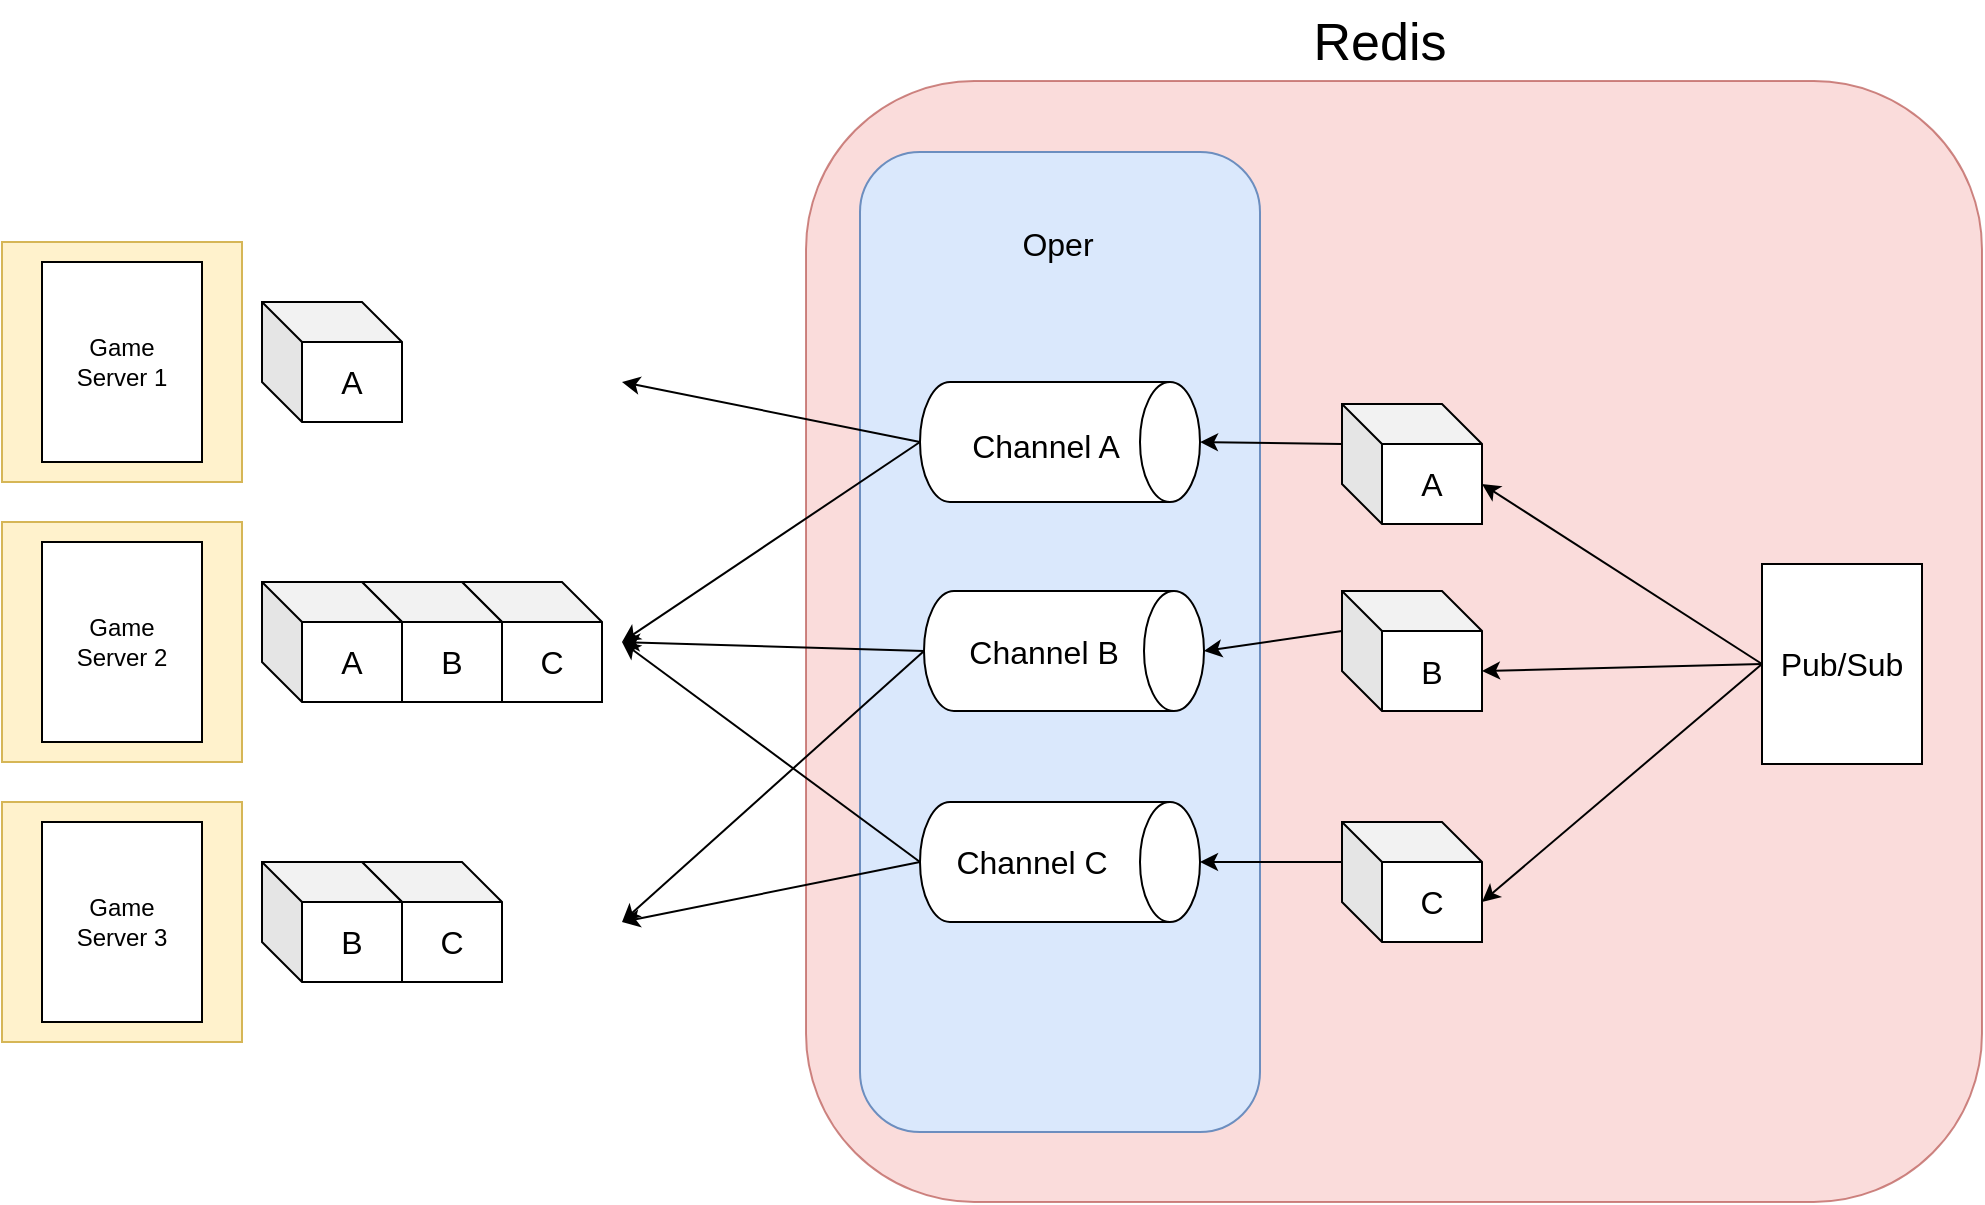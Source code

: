 <mxfile version="20.2.2" type="device"><diagram id="k6OSplsEpiYrptzm5Opl" name="페이지-1"><mxGraphModel dx="2889" dy="1154" grid="1" gridSize="10" guides="1" tooltips="1" connect="1" arrows="1" fold="1" page="1" pageScale="1" pageWidth="827" pageHeight="1169" math="0" shadow="0"><root><mxCell id="0"/><mxCell id="1" parent="0"/><mxCell id="AlSsWbROxCcFhmbxuwxT-53" value="" style="rounded=1;whiteSpace=wrap;html=1;fillColor=#f8cecc;strokeColor=#b85450;opacity=70;" vertex="1" parent="1"><mxGeometry x="292" y="239.5" width="588" height="560.5" as="geometry"/></mxCell><mxCell id="AlSsWbROxCcFhmbxuwxT-40" value="" style="rounded=0;whiteSpace=wrap;html=1;fontSize=16;fillColor=#fff2cc;strokeColor=#d6b656;" vertex="1" parent="1"><mxGeometry x="-110" y="320" width="120" height="120" as="geometry"/></mxCell><mxCell id="AlSsWbROxCcFhmbxuwxT-35" value="" style="rounded=0;whiteSpace=wrap;html=1;fontSize=16;fillColor=#fff2cc;strokeColor=#d6b656;" vertex="1" parent="1"><mxGeometry x="-110" y="460" width="120" height="120" as="geometry"/></mxCell><mxCell id="AlSsWbROxCcFhmbxuwxT-2" value="" style="rounded=0;whiteSpace=wrap;html=1;fontSize=16;fillColor=#fff2cc;strokeColor=#d6b656;" vertex="1" parent="1"><mxGeometry x="-110" y="600" width="120" height="120" as="geometry"/></mxCell><mxCell id="AlSsWbROxCcFhmbxuwxT-5" value="" style="rounded=1;whiteSpace=wrap;html=1;fillColor=#dae8fc;strokeColor=#6c8ebf;" vertex="1" parent="1"><mxGeometry x="319" y="275" width="200" height="490" as="geometry"/></mxCell><mxCell id="AlSsWbROxCcFhmbxuwxT-6" value="Oper" style="text;html=1;strokeColor=none;fillColor=none;align=center;verticalAlign=middle;whiteSpace=wrap;rounded=0;fontSize=16;" vertex="1" parent="AlSsWbROxCcFhmbxuwxT-5"><mxGeometry x="-1" width="200" height="91.875" as="geometry"/></mxCell><mxCell id="AlSsWbROxCcFhmbxuwxT-10" value="" style="shape=cylinder3;whiteSpace=wrap;html=1;boundedLbl=1;backgroundOutline=1;size=15;rotation=90;" vertex="1" parent="AlSsWbROxCcFhmbxuwxT-5"><mxGeometry x="70" y="285" width="60" height="140" as="geometry"/></mxCell><mxCell id="AlSsWbROxCcFhmbxuwxT-38" value="&lt;font style=&quot;font-size: 16px;&quot;&gt;Channel C&lt;/font&gt;" style="text;html=1;strokeColor=none;fillColor=none;align=center;verticalAlign=middle;whiteSpace=wrap;rounded=0;" vertex="1" parent="AlSsWbROxCcFhmbxuwxT-10"><mxGeometry x="-24" y="55" width="80" height="30" as="geometry"/></mxCell><mxCell id="AlSsWbROxCcFhmbxuwxT-37" value="" style="group" vertex="1" connectable="0" parent="AlSsWbROxCcFhmbxuwxT-5"><mxGeometry x="30" y="115" width="140" height="60" as="geometry"/></mxCell><mxCell id="AlSsWbROxCcFhmbxuwxT-11" value="" style="shape=cylinder3;whiteSpace=wrap;html=1;boundedLbl=1;backgroundOutline=1;size=15;rotation=90;" vertex="1" parent="AlSsWbROxCcFhmbxuwxT-37"><mxGeometry x="40" y="-40" width="60" height="140" as="geometry"/></mxCell><mxCell id="AlSsWbROxCcFhmbxuwxT-12" value="&lt;font style=&quot;font-size: 16px;&quot;&gt;Channel A&lt;/font&gt;" style="text;html=1;strokeColor=none;fillColor=none;align=center;verticalAlign=middle;whiteSpace=wrap;rounded=0;" vertex="1" parent="AlSsWbROxCcFhmbxuwxT-37"><mxGeometry x="23" y="16.5" width="80" height="30" as="geometry"/></mxCell><mxCell id="AlSsWbROxCcFhmbxuwxT-7" value="" style="rounded=0;whiteSpace=wrap;html=1;" vertex="1" parent="1"><mxGeometry x="770" y="481" width="80" height="100" as="geometry"/></mxCell><mxCell id="AlSsWbROxCcFhmbxuwxT-13" value="Game&lt;br&gt;Server 1" style="rounded=0;whiteSpace=wrap;html=1;" vertex="1" parent="1"><mxGeometry x="-90" y="330" width="80" height="100" as="geometry"/></mxCell><mxCell id="AlSsWbROxCcFhmbxuwxT-14" value="Game&lt;br&gt;Server 3" style="rounded=0;whiteSpace=wrap;html=1;" vertex="1" parent="1"><mxGeometry x="-90" y="610" width="80" height="100" as="geometry"/></mxCell><mxCell id="AlSsWbROxCcFhmbxuwxT-15" value="Game&lt;br&gt;Server 2" style="rounded=0;whiteSpace=wrap;html=1;" vertex="1" parent="1"><mxGeometry x="-90" y="470" width="80" height="100" as="geometry"/></mxCell><mxCell id="AlSsWbROxCcFhmbxuwxT-16" value="" style="endArrow=classic;html=1;rounded=0;fontSize=16;exitX=0.5;exitY=1;exitDx=0;exitDy=0;exitPerimeter=0;" edge="1" parent="1" source="AlSsWbROxCcFhmbxuwxT-11"><mxGeometry width="50" height="50" relative="1" as="geometry"><mxPoint x="390" y="600" as="sourcePoint"/><mxPoint x="200" y="520" as="targetPoint"/></mxGeometry></mxCell><mxCell id="AlSsWbROxCcFhmbxuwxT-17" value="" style="endArrow=classic;html=1;rounded=0;fontSize=16;exitX=0.5;exitY=1;exitDx=0;exitDy=0;exitPerimeter=0;" edge="1" parent="1" source="AlSsWbROxCcFhmbxuwxT-9"><mxGeometry width="50" height="50" relative="1" as="geometry"><mxPoint x="330" y="530" as="sourcePoint"/><mxPoint x="200.0" y="520" as="targetPoint"/></mxGeometry></mxCell><mxCell id="AlSsWbROxCcFhmbxuwxT-18" value="" style="endArrow=classic;html=1;rounded=0;fontSize=16;exitX=0.5;exitY=1;exitDx=0;exitDy=0;exitPerimeter=0;" edge="1" parent="1" source="AlSsWbROxCcFhmbxuwxT-10"><mxGeometry width="50" height="50" relative="1" as="geometry"><mxPoint x="340" y="540" as="sourcePoint"/><mxPoint x="200" y="520" as="targetPoint"/></mxGeometry></mxCell><mxCell id="AlSsWbROxCcFhmbxuwxT-19" value="A" style="shape=cube;whiteSpace=wrap;html=1;boundedLbl=1;backgroundOutline=1;darkOpacity=0.05;darkOpacity2=0.1;fontSize=16;" vertex="1" parent="1"><mxGeometry x="20" y="350" width="70" height="60" as="geometry"/></mxCell><mxCell id="AlSsWbROxCcFhmbxuwxT-20" value="" style="endArrow=classic;html=1;rounded=0;fontSize=16;entryX=0.5;entryY=0;entryDx=0;entryDy=0;exitX=0;exitY=0;exitDx=0;exitDy=20;exitPerimeter=0;entryPerimeter=0;" edge="1" parent="1" target="AlSsWbROxCcFhmbxuwxT-9" source="AlSsWbROxCcFhmbxuwxT-29"><mxGeometry width="50" height="50" relative="1" as="geometry"><mxPoint x="559.23" y="519.54" as="sourcePoint"/><mxPoint x="440" y="550" as="targetPoint"/></mxGeometry></mxCell><mxCell id="AlSsWbROxCcFhmbxuwxT-21" value="" style="endArrow=classic;html=1;rounded=0;fontSize=16;entryX=0;entryY=0;entryDx=70;entryDy=40;exitX=0;exitY=0.5;exitDx=0;exitDy=0;entryPerimeter=0;" edge="1" parent="1" source="AlSsWbROxCcFhmbxuwxT-7" target="AlSsWbROxCcFhmbxuwxT-28"><mxGeometry width="50" height="50" relative="1" as="geometry"><mxPoint x="569.23" y="520.54" as="sourcePoint"/><mxPoint x="730" y="520" as="targetPoint"/></mxGeometry></mxCell><mxCell id="AlSsWbROxCcFhmbxuwxT-22" value="C" style="shape=cube;whiteSpace=wrap;html=1;boundedLbl=1;backgroundOutline=1;darkOpacity=0.05;darkOpacity2=0.1;fontSize=16;" vertex="1" parent="1"><mxGeometry x="120" y="490" width="70" height="60" as="geometry"/></mxCell><mxCell id="AlSsWbROxCcFhmbxuwxT-23" value="B" style="shape=cube;whiteSpace=wrap;html=1;boundedLbl=1;backgroundOutline=1;darkOpacity=0.05;darkOpacity2=0.1;fontSize=16;" vertex="1" parent="1"><mxGeometry x="70" y="490" width="70" height="60" as="geometry"/></mxCell><mxCell id="AlSsWbROxCcFhmbxuwxT-24" value="A" style="shape=cube;whiteSpace=wrap;html=1;boundedLbl=1;backgroundOutline=1;darkOpacity=0.05;darkOpacity2=0.1;fontSize=16;" vertex="1" parent="1"><mxGeometry x="20" y="490" width="70" height="60" as="geometry"/></mxCell><mxCell id="AlSsWbROxCcFhmbxuwxT-25" value="C" style="shape=cube;whiteSpace=wrap;html=1;boundedLbl=1;backgroundOutline=1;darkOpacity=0.05;darkOpacity2=0.1;fontSize=16;" vertex="1" parent="1"><mxGeometry x="70" y="630" width="70" height="60" as="geometry"/></mxCell><mxCell id="AlSsWbROxCcFhmbxuwxT-26" value="B" style="shape=cube;whiteSpace=wrap;html=1;boundedLbl=1;backgroundOutline=1;darkOpacity=0.05;darkOpacity2=0.1;fontSize=16;" vertex="1" parent="1"><mxGeometry x="20" y="630" width="70" height="60" as="geometry"/></mxCell><mxCell id="AlSsWbROxCcFhmbxuwxT-28" value="C" style="shape=cube;whiteSpace=wrap;html=1;boundedLbl=1;backgroundOutline=1;darkOpacity=0.05;darkOpacity2=0.1;fontSize=16;" vertex="1" parent="1"><mxGeometry x="560" y="610" width="70" height="60" as="geometry"/></mxCell><mxCell id="AlSsWbROxCcFhmbxuwxT-29" value="B" style="shape=cube;whiteSpace=wrap;html=1;boundedLbl=1;backgroundOutline=1;darkOpacity=0.05;darkOpacity2=0.1;fontSize=16;" vertex="1" parent="1"><mxGeometry x="560" y="494.5" width="70" height="60" as="geometry"/></mxCell><mxCell id="AlSsWbROxCcFhmbxuwxT-30" value="A" style="shape=cube;whiteSpace=wrap;html=1;boundedLbl=1;backgroundOutline=1;darkOpacity=0.05;darkOpacity2=0.1;fontSize=16;" vertex="1" parent="1"><mxGeometry x="560" y="401" width="70" height="60" as="geometry"/></mxCell><mxCell id="AlSsWbROxCcFhmbxuwxT-31" value="Pub/Sub" style="text;html=1;strokeColor=none;fillColor=none;align=center;verticalAlign=middle;whiteSpace=wrap;rounded=0;fontSize=16;" vertex="1" parent="1"><mxGeometry x="780" y="516" width="60" height="30" as="geometry"/></mxCell><mxCell id="AlSsWbROxCcFhmbxuwxT-9" value="" style="shape=cylinder3;whiteSpace=wrap;html=1;boundedLbl=1;backgroundOutline=1;size=15;rotation=90;" vertex="1" parent="1"><mxGeometry x="391" y="454.5" width="60" height="140" as="geometry"/></mxCell><mxCell id="AlSsWbROxCcFhmbxuwxT-39" value="&lt;font style=&quot;font-size: 16px;&quot;&gt;Channel B&lt;/font&gt;" style="text;html=1;strokeColor=none;fillColor=none;align=center;verticalAlign=middle;whiteSpace=wrap;rounded=0;" vertex="1" parent="1"><mxGeometry x="371" y="509.5" width="80" height="30" as="geometry"/></mxCell><mxCell id="AlSsWbROxCcFhmbxuwxT-42" value="" style="endArrow=classic;html=1;rounded=0;fontSize=16;exitX=0.5;exitY=1;exitDx=0;exitDy=0;exitPerimeter=0;" edge="1" parent="1" source="AlSsWbROxCcFhmbxuwxT-11"><mxGeometry width="50" height="50" relative="1" as="geometry"><mxPoint x="329" y="560" as="sourcePoint"/><mxPoint x="200" y="390" as="targetPoint"/></mxGeometry></mxCell><mxCell id="AlSsWbROxCcFhmbxuwxT-44" value="" style="endArrow=classic;html=1;rounded=0;fontSize=16;exitX=0.5;exitY=1;exitDx=0;exitDy=0;exitPerimeter=0;" edge="1" parent="1" source="AlSsWbROxCcFhmbxuwxT-10"><mxGeometry width="50" height="50" relative="1" as="geometry"><mxPoint x="329" y="560" as="sourcePoint"/><mxPoint x="200" y="660" as="targetPoint"/></mxGeometry></mxCell><mxCell id="AlSsWbROxCcFhmbxuwxT-45" value="" style="endArrow=classic;html=1;rounded=0;fontSize=16;exitX=0.5;exitY=1;exitDx=0;exitDy=0;exitPerimeter=0;" edge="1" parent="1" source="AlSsWbROxCcFhmbxuwxT-9"><mxGeometry width="50" height="50" relative="1" as="geometry"><mxPoint x="359" y="640" as="sourcePoint"/><mxPoint x="200" y="660" as="targetPoint"/></mxGeometry></mxCell><mxCell id="AlSsWbROxCcFhmbxuwxT-46" value="" style="endArrow=classic;html=1;rounded=0;fontSize=16;entryX=0;entryY=0;entryDx=70;entryDy=40;entryPerimeter=0;exitX=0;exitY=0.5;exitDx=0;exitDy=0;" edge="1" parent="1" source="AlSsWbROxCcFhmbxuwxT-7" target="AlSsWbROxCcFhmbxuwxT-29"><mxGeometry width="50" height="50" relative="1" as="geometry"><mxPoint x="770" y="520" as="sourcePoint"/><mxPoint x="640" y="650" as="targetPoint"/></mxGeometry></mxCell><mxCell id="AlSsWbROxCcFhmbxuwxT-47" value="" style="endArrow=classic;html=1;rounded=0;fontSize=16;entryX=0;entryY=0;entryDx=70;entryDy=40;exitX=0;exitY=0.5;exitDx=0;exitDy=0;entryPerimeter=0;" edge="1" parent="1" source="AlSsWbROxCcFhmbxuwxT-7" target="AlSsWbROxCcFhmbxuwxT-30"><mxGeometry width="50" height="50" relative="1" as="geometry"><mxPoint x="790.56" y="540.1" as="sourcePoint"/><mxPoint x="650" y="660" as="targetPoint"/></mxGeometry></mxCell><mxCell id="AlSsWbROxCcFhmbxuwxT-50" value="" style="endArrow=classic;html=1;rounded=0;fontSize=16;entryX=0.5;entryY=0;entryDx=0;entryDy=0;exitX=0;exitY=0;exitDx=0;exitDy=20;exitPerimeter=0;entryPerimeter=0;" edge="1" parent="1" source="AlSsWbROxCcFhmbxuwxT-28" target="AlSsWbROxCcFhmbxuwxT-10"><mxGeometry width="50" height="50" relative="1" as="geometry"><mxPoint x="569.23" y="529.54" as="sourcePoint"/><mxPoint x="529" y="530" as="targetPoint"/></mxGeometry></mxCell><mxCell id="AlSsWbROxCcFhmbxuwxT-51" value="" style="endArrow=classic;html=1;rounded=0;fontSize=16;entryX=0.5;entryY=0;entryDx=0;entryDy=0;exitX=0;exitY=0;exitDx=0;exitDy=20;exitPerimeter=0;entryPerimeter=0;" edge="1" parent="1" source="AlSsWbROxCcFhmbxuwxT-30" target="AlSsWbROxCcFhmbxuwxT-11"><mxGeometry width="50" height="50" relative="1" as="geometry"><mxPoint x="579.23" y="539.54" as="sourcePoint"/><mxPoint x="539" y="540" as="targetPoint"/></mxGeometry></mxCell><mxCell id="AlSsWbROxCcFhmbxuwxT-52" value="&lt;font style=&quot;font-size: 26px;&quot;&gt;Redis&lt;/font&gt;" style="text;html=1;strokeColor=none;fillColor=none;align=center;verticalAlign=middle;whiteSpace=wrap;rounded=0;fontSize=16;" vertex="1" parent="1"><mxGeometry x="519" y="199.5" width="120" height="40" as="geometry"/></mxCell></root></mxGraphModel></diagram></mxfile>